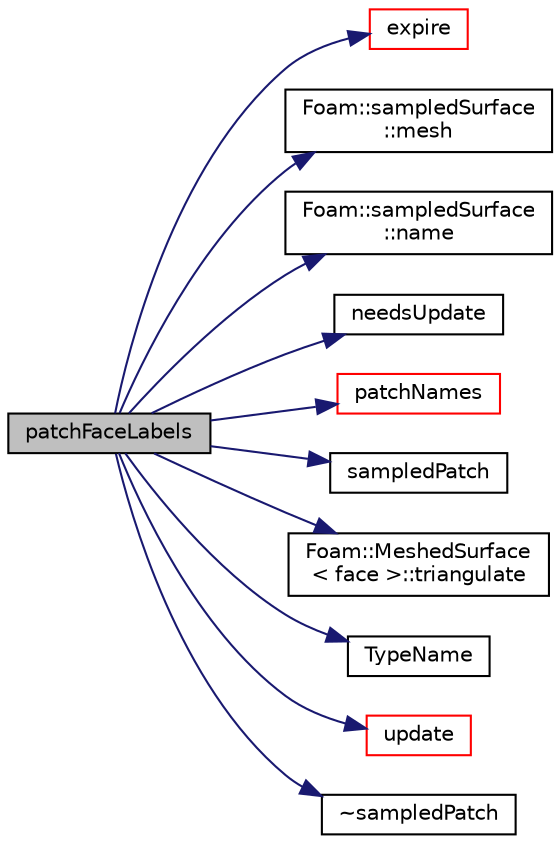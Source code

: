 digraph "patchFaceLabels"
{
  bgcolor="transparent";
  edge [fontname="Helvetica",fontsize="10",labelfontname="Helvetica",labelfontsize="10"];
  node [fontname="Helvetica",fontsize="10",shape=record];
  rankdir="LR";
  Node1 [label="patchFaceLabels",height=0.2,width=0.4,color="black", fillcolor="grey75", style="filled", fontcolor="black"];
  Node1 -> Node2 [color="midnightblue",fontsize="10",style="solid",fontname="Helvetica"];
  Node2 [label="expire",height=0.2,width=0.4,color="red",URL="$a02290.html#a99e9f0908a967713d117081d26ed51d0",tooltip="Mark the surface as needing an update. "];
  Node1 -> Node3 [color="midnightblue",fontsize="10",style="solid",fontname="Helvetica"];
  Node3 [label="Foam::sampledSurface\l::mesh",height=0.2,width=0.4,color="black",URL="$a02295.html#aa51573bc757d5d5bb058db0464886447",tooltip="Access to the underlying mesh. "];
  Node1 -> Node4 [color="midnightblue",fontsize="10",style="solid",fontname="Helvetica"];
  Node4 [label="Foam::sampledSurface\l::name",height=0.2,width=0.4,color="black",URL="$a02295.html#a75b72488d2e82151b025744974919d5d",tooltip="Name of surface. "];
  Node1 -> Node5 [color="midnightblue",fontsize="10",style="solid",fontname="Helvetica"];
  Node5 [label="needsUpdate",height=0.2,width=0.4,color="black",URL="$a02290.html#aa8e65b62831b56e76cf5fba5cad934db",tooltip="Does the surface need an update? "];
  Node1 -> Node6 [color="midnightblue",fontsize="10",style="solid",fontname="Helvetica"];
  Node6 [label="patchNames",height=0.2,width=0.4,color="red",URL="$a02290.html#afeea85211efe7bd6093b9e7a81e2ff56"];
  Node1 -> Node7 [color="midnightblue",fontsize="10",style="solid",fontname="Helvetica"];
  Node7 [label="sampledPatch",height=0.2,width=0.4,color="black",URL="$a02290.html#a03175a5bc6259b6f57ce41bfdb53303b",tooltip="Construct from components. "];
  Node1 -> Node8 [color="midnightblue",fontsize="10",style="solid",fontname="Helvetica"];
  Node8 [label="Foam::MeshedSurface\l\< face \>::triangulate",height=0.2,width=0.4,color="black",URL="$a01497.html#a8dd186193bad6580e1486e178a898e2a",tooltip="Triangulate in-place, returning the number of triangles added. "];
  Node1 -> Node9 [color="midnightblue",fontsize="10",style="solid",fontname="Helvetica"];
  Node9 [label="TypeName",height=0.2,width=0.4,color="black",URL="$a02290.html#ada776c54e95d7a524a82d73ecc37a3ed",tooltip="Runtime type information. "];
  Node1 -> Node10 [color="midnightblue",fontsize="10",style="solid",fontname="Helvetica"];
  Node10 [label="update",height=0.2,width=0.4,color="red",URL="$a02290.html#aa2aac016e2bf7b5bd2b271786c2791aa",tooltip="Update the surface as required. "];
  Node1 -> Node11 [color="midnightblue",fontsize="10",style="solid",fontname="Helvetica"];
  Node11 [label="~sampledPatch",height=0.2,width=0.4,color="black",URL="$a02290.html#a05b3a0a0c3e721fb0c3ef277c158f389",tooltip="Destructor. "];
}

